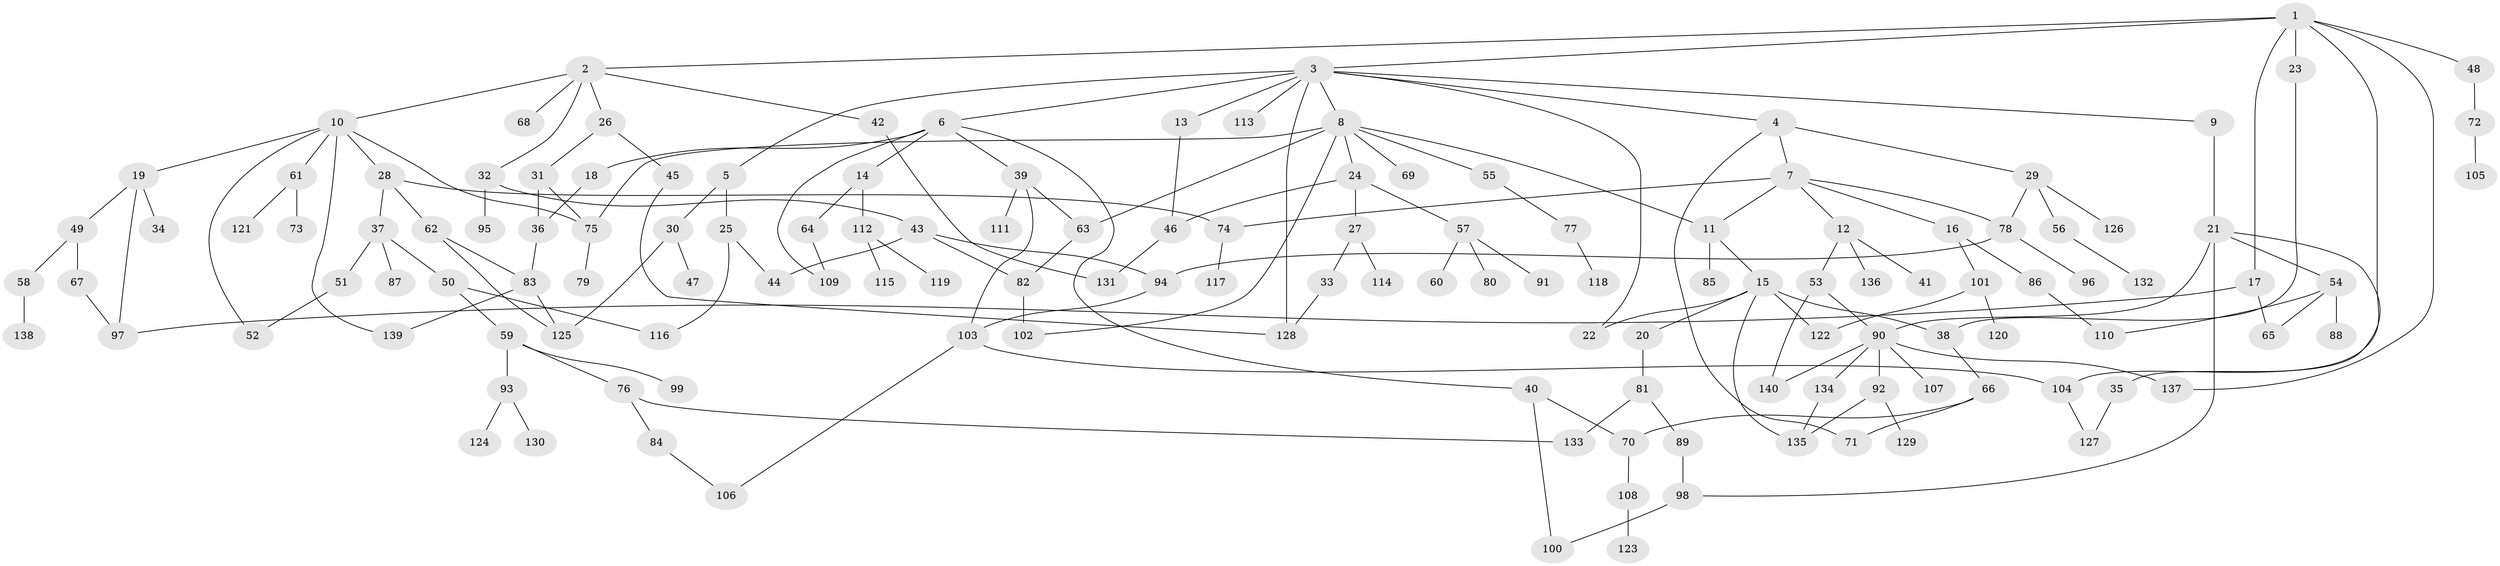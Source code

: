 // coarse degree distribution, {4: 0.05714285714285714, 7: 0.014285714285714285, 9: 0.02857142857142857, 3: 0.35714285714285715, 2: 0.22857142857142856, 5: 0.08571428571428572, 6: 0.04285714285714286, 1: 0.17142857142857143, 8: 0.014285714285714285}
// Generated by graph-tools (version 1.1) at 2025/35/03/04/25 23:35:59]
// undirected, 140 vertices, 182 edges
graph export_dot {
  node [color=gray90,style=filled];
  1;
  2;
  3;
  4;
  5;
  6;
  7;
  8;
  9;
  10;
  11;
  12;
  13;
  14;
  15;
  16;
  17;
  18;
  19;
  20;
  21;
  22;
  23;
  24;
  25;
  26;
  27;
  28;
  29;
  30;
  31;
  32;
  33;
  34;
  35;
  36;
  37;
  38;
  39;
  40;
  41;
  42;
  43;
  44;
  45;
  46;
  47;
  48;
  49;
  50;
  51;
  52;
  53;
  54;
  55;
  56;
  57;
  58;
  59;
  60;
  61;
  62;
  63;
  64;
  65;
  66;
  67;
  68;
  69;
  70;
  71;
  72;
  73;
  74;
  75;
  76;
  77;
  78;
  79;
  80;
  81;
  82;
  83;
  84;
  85;
  86;
  87;
  88;
  89;
  90;
  91;
  92;
  93;
  94;
  95;
  96;
  97;
  98;
  99;
  100;
  101;
  102;
  103;
  104;
  105;
  106;
  107;
  108;
  109;
  110;
  111;
  112;
  113;
  114;
  115;
  116;
  117;
  118;
  119;
  120;
  121;
  122;
  123;
  124;
  125;
  126;
  127;
  128;
  129;
  130;
  131;
  132;
  133;
  134;
  135;
  136;
  137;
  138;
  139;
  140;
  1 -- 2;
  1 -- 3;
  1 -- 17;
  1 -- 23;
  1 -- 48;
  1 -- 137;
  1 -- 104;
  2 -- 10;
  2 -- 26;
  2 -- 32;
  2 -- 42;
  2 -- 68;
  3 -- 4;
  3 -- 5;
  3 -- 6;
  3 -- 8;
  3 -- 9;
  3 -- 13;
  3 -- 22;
  3 -- 113;
  3 -- 128;
  4 -- 7;
  4 -- 29;
  4 -- 71;
  5 -- 25;
  5 -- 30;
  6 -- 14;
  6 -- 18;
  6 -- 39;
  6 -- 40;
  6 -- 109;
  7 -- 12;
  7 -- 16;
  7 -- 74;
  7 -- 11;
  7 -- 78;
  8 -- 11;
  8 -- 24;
  8 -- 55;
  8 -- 63;
  8 -- 69;
  8 -- 75;
  8 -- 102;
  9 -- 21;
  10 -- 19;
  10 -- 28;
  10 -- 52;
  10 -- 61;
  10 -- 139;
  10 -- 75;
  11 -- 15;
  11 -- 85;
  12 -- 41;
  12 -- 53;
  12 -- 136;
  13 -- 46;
  14 -- 64;
  14 -- 112;
  15 -- 20;
  15 -- 135;
  15 -- 38;
  15 -- 22;
  15 -- 122;
  16 -- 86;
  16 -- 101;
  17 -- 65;
  17 -- 97;
  18 -- 36;
  19 -- 34;
  19 -- 49;
  19 -- 97;
  20 -- 81;
  21 -- 35;
  21 -- 54;
  21 -- 90;
  21 -- 98;
  23 -- 38;
  24 -- 27;
  24 -- 46;
  24 -- 57;
  25 -- 116;
  25 -- 44;
  26 -- 31;
  26 -- 45;
  27 -- 33;
  27 -- 114;
  28 -- 37;
  28 -- 62;
  28 -- 74;
  29 -- 56;
  29 -- 78;
  29 -- 126;
  30 -- 47;
  30 -- 125;
  31 -- 36;
  31 -- 75;
  32 -- 43;
  32 -- 95;
  33 -- 128;
  35 -- 127;
  36 -- 83;
  37 -- 50;
  37 -- 51;
  37 -- 87;
  38 -- 66;
  39 -- 111;
  39 -- 63;
  39 -- 103;
  40 -- 70;
  40 -- 100;
  42 -- 131;
  43 -- 44;
  43 -- 82;
  43 -- 94;
  45 -- 128;
  46 -- 131;
  48 -- 72;
  49 -- 58;
  49 -- 67;
  50 -- 59;
  50 -- 116;
  51 -- 52;
  53 -- 90;
  53 -- 140;
  54 -- 88;
  54 -- 110;
  54 -- 65;
  55 -- 77;
  56 -- 132;
  57 -- 60;
  57 -- 80;
  57 -- 91;
  58 -- 138;
  59 -- 76;
  59 -- 93;
  59 -- 99;
  61 -- 73;
  61 -- 121;
  62 -- 125;
  62 -- 83;
  63 -- 82;
  64 -- 109;
  66 -- 70;
  66 -- 71;
  67 -- 97;
  70 -- 108;
  72 -- 105;
  74 -- 117;
  75 -- 79;
  76 -- 84;
  76 -- 133;
  77 -- 118;
  78 -- 94;
  78 -- 96;
  81 -- 89;
  81 -- 133;
  82 -- 102;
  83 -- 139;
  83 -- 125;
  84 -- 106;
  86 -- 110;
  89 -- 98;
  90 -- 92;
  90 -- 107;
  90 -- 134;
  90 -- 137;
  90 -- 140;
  92 -- 129;
  92 -- 135;
  93 -- 124;
  93 -- 130;
  94 -- 103;
  98 -- 100;
  101 -- 120;
  101 -- 122;
  103 -- 104;
  103 -- 106;
  104 -- 127;
  108 -- 123;
  112 -- 115;
  112 -- 119;
  134 -- 135;
}

